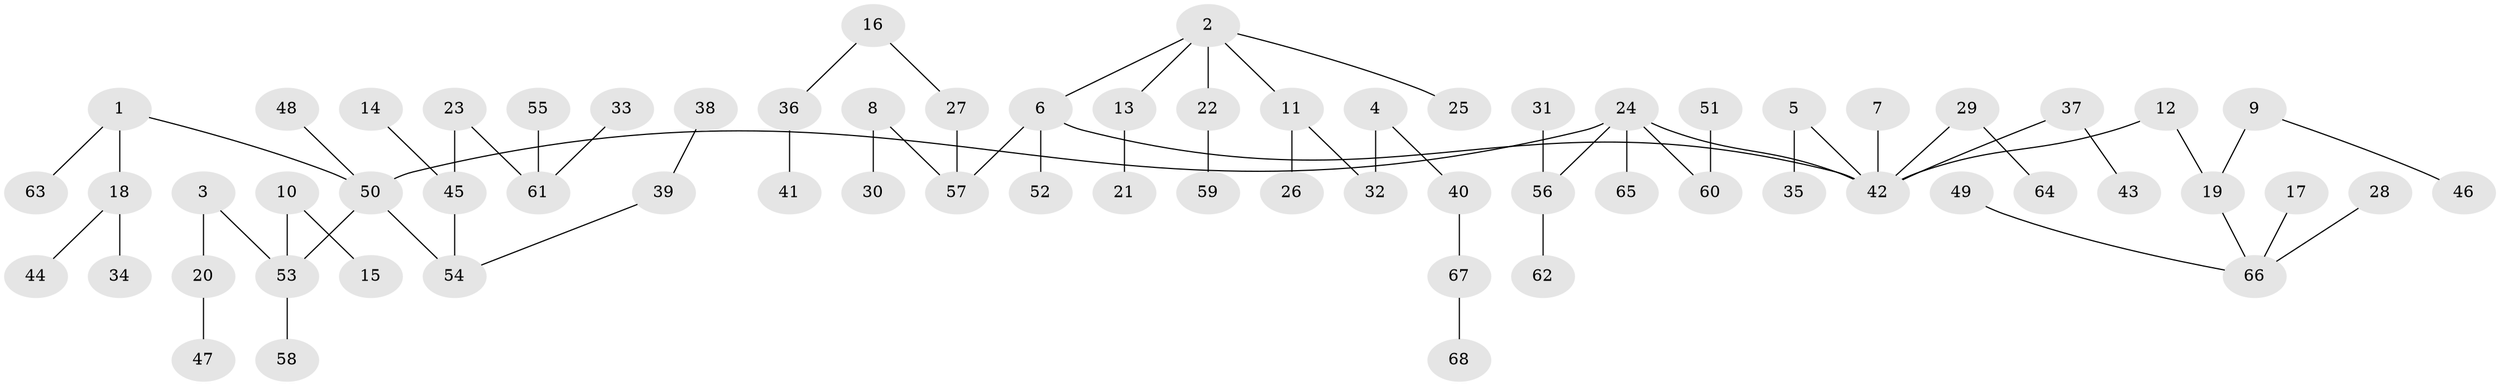 // original degree distribution, {4: 0.0661764705882353, 6: 0.014705882352941176, 7: 0.007352941176470588, 9: 0.007352941176470588, 3: 0.125, 2: 0.2426470588235294, 5: 0.029411764705882353, 1: 0.5073529411764706}
// Generated by graph-tools (version 1.1) at 2025/02/03/09/25 03:02:22]
// undirected, 68 vertices, 67 edges
graph export_dot {
graph [start="1"]
  node [color=gray90,style=filled];
  1;
  2;
  3;
  4;
  5;
  6;
  7;
  8;
  9;
  10;
  11;
  12;
  13;
  14;
  15;
  16;
  17;
  18;
  19;
  20;
  21;
  22;
  23;
  24;
  25;
  26;
  27;
  28;
  29;
  30;
  31;
  32;
  33;
  34;
  35;
  36;
  37;
  38;
  39;
  40;
  41;
  42;
  43;
  44;
  45;
  46;
  47;
  48;
  49;
  50;
  51;
  52;
  53;
  54;
  55;
  56;
  57;
  58;
  59;
  60;
  61;
  62;
  63;
  64;
  65;
  66;
  67;
  68;
  1 -- 18 [weight=1.0];
  1 -- 50 [weight=1.0];
  1 -- 63 [weight=1.0];
  2 -- 6 [weight=1.0];
  2 -- 11 [weight=1.0];
  2 -- 13 [weight=1.0];
  2 -- 22 [weight=1.0];
  2 -- 25 [weight=1.0];
  3 -- 20 [weight=1.0];
  3 -- 53 [weight=1.0];
  4 -- 32 [weight=1.0];
  4 -- 40 [weight=1.0];
  5 -- 35 [weight=1.0];
  5 -- 42 [weight=1.0];
  6 -- 42 [weight=1.0];
  6 -- 52 [weight=1.0];
  6 -- 57 [weight=1.0];
  7 -- 42 [weight=1.0];
  8 -- 30 [weight=1.0];
  8 -- 57 [weight=1.0];
  9 -- 19 [weight=1.0];
  9 -- 46 [weight=1.0];
  10 -- 15 [weight=1.0];
  10 -- 53 [weight=1.0];
  11 -- 26 [weight=1.0];
  11 -- 32 [weight=1.0];
  12 -- 19 [weight=1.0];
  12 -- 42 [weight=1.0];
  13 -- 21 [weight=1.0];
  14 -- 45 [weight=1.0];
  16 -- 27 [weight=1.0];
  16 -- 36 [weight=1.0];
  17 -- 66 [weight=1.0];
  18 -- 34 [weight=1.0];
  18 -- 44 [weight=1.0];
  19 -- 66 [weight=1.0];
  20 -- 47 [weight=1.0];
  22 -- 59 [weight=1.0];
  23 -- 45 [weight=1.0];
  23 -- 61 [weight=1.0];
  24 -- 42 [weight=1.0];
  24 -- 50 [weight=1.0];
  24 -- 56 [weight=1.0];
  24 -- 60 [weight=1.0];
  24 -- 65 [weight=1.0];
  27 -- 57 [weight=1.0];
  28 -- 66 [weight=1.0];
  29 -- 42 [weight=1.0];
  29 -- 64 [weight=1.0];
  31 -- 56 [weight=1.0];
  33 -- 61 [weight=1.0];
  36 -- 41 [weight=1.0];
  37 -- 42 [weight=1.0];
  37 -- 43 [weight=1.0];
  38 -- 39 [weight=1.0];
  39 -- 54 [weight=1.0];
  40 -- 67 [weight=1.0];
  45 -- 54 [weight=1.0];
  48 -- 50 [weight=1.0];
  49 -- 66 [weight=1.0];
  50 -- 53 [weight=1.0];
  50 -- 54 [weight=1.0];
  51 -- 60 [weight=1.0];
  53 -- 58 [weight=1.0];
  55 -- 61 [weight=1.0];
  56 -- 62 [weight=1.0];
  67 -- 68 [weight=1.0];
}
